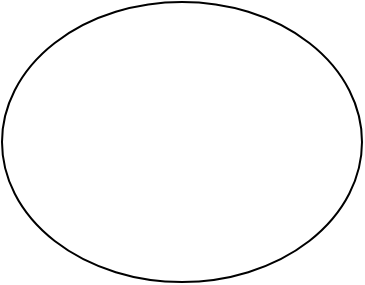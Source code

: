 <mxfile version="27.0.9">
  <diagram name="Page-1" id="AmWZBayrerBNtMxrQWBs">
    <mxGraphModel dx="776" dy="525" grid="1" gridSize="10" guides="1" tooltips="1" connect="1" arrows="1" fold="1" page="1" pageScale="1" pageWidth="850" pageHeight="1100" math="0" shadow="0">
      <root>
        <mxCell id="0" />
        <mxCell id="1" parent="0" />
        <mxCell id="KkovNxdp6uj2mQFjWQqP-1" value="" style="ellipse;whiteSpace=wrap;html=1;" vertex="1" parent="1">
          <mxGeometry x="250" y="170" width="180" height="140" as="geometry" />
        </mxCell>
      </root>
    </mxGraphModel>
  </diagram>
</mxfile>
